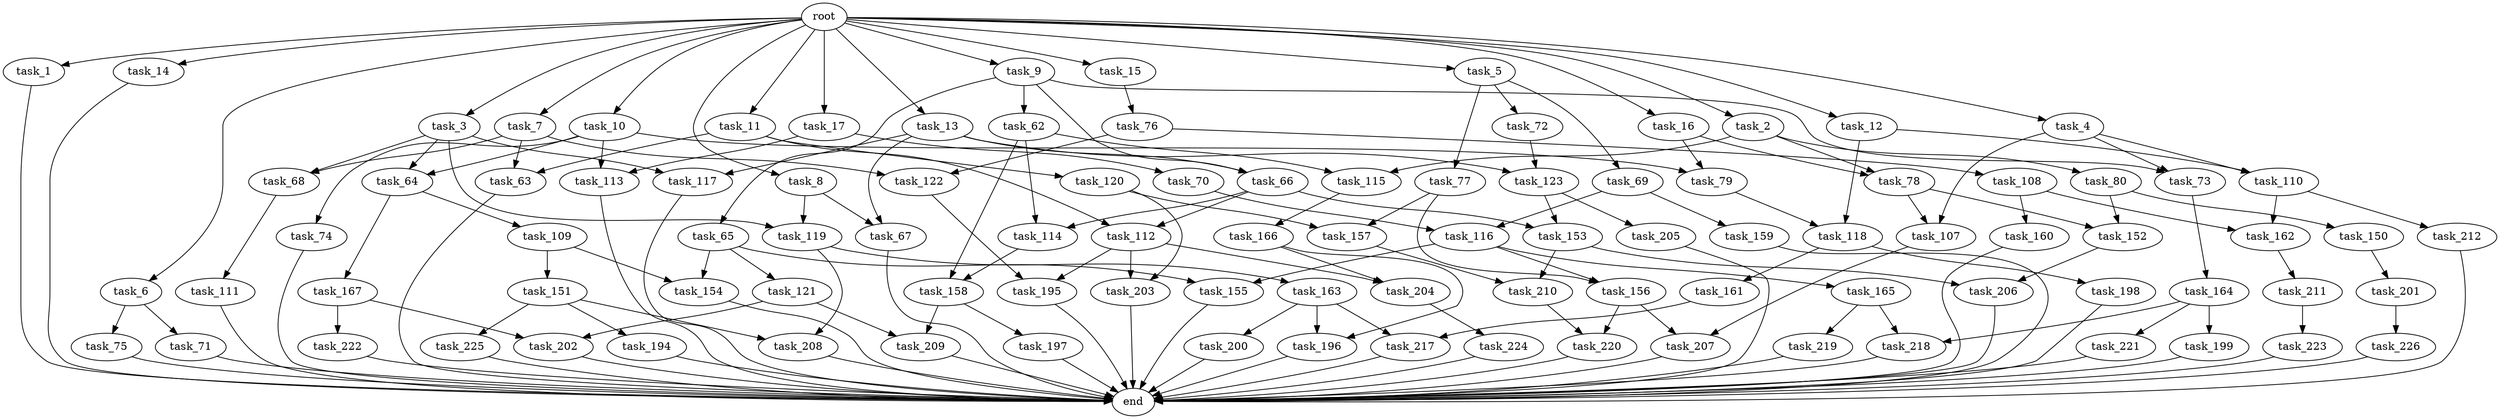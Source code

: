digraph G {
  root [size="0.000000"];
  task_1 [size="102.400000"];
  task_2 [size="102.400000"];
  task_3 [size="102.400000"];
  task_4 [size="102.400000"];
  task_5 [size="102.400000"];
  task_6 [size="102.400000"];
  task_7 [size="102.400000"];
  task_8 [size="102.400000"];
  task_9 [size="102.400000"];
  task_10 [size="102.400000"];
  task_11 [size="102.400000"];
  task_12 [size="102.400000"];
  task_13 [size="102.400000"];
  task_14 [size="102.400000"];
  task_15 [size="102.400000"];
  task_16 [size="102.400000"];
  task_17 [size="102.400000"];
  task_62 [size="13743895347.200001"];
  task_63 [size="17179869184.000000"];
  task_64 [size="111669149696.000000"];
  task_65 [size="13743895347.200001"];
  task_66 [size="83322365542.400009"];
  task_67 [size="73014444032.000000"];
  task_68 [size="55834574848.000000"];
  task_69 [size="13743895347.200001"];
  task_70 [size="3435973836.800000"];
  task_71 [size="21474836480.000000"];
  task_72 [size="13743895347.200001"];
  task_73 [size="68719476736.000000"];
  task_74 [size="69578470195.199997"];
  task_75 [size="21474836480.000000"];
  task_76 [size="13743895347.200001"];
  task_77 [size="13743895347.200001"];
  task_78 [size="127990025420.800003"];
  task_79 [size="155477816115.200012"];
  task_80 [size="42090679500.800003"];
  task_107 [size="62706522521.600006"];
  task_108 [size="54975581388.800003"];
  task_109 [size="69578470195.199997"];
  task_110 [size="140874927308.800018"];
  task_111 [size="85899345920.000000"];
  task_112 [size="17179869184.000000"];
  task_113 [size="73014444032.000000"];
  task_114 [size="68719476736.000000"];
  task_115 [size="97066260889.600006"];
  task_116 [size="15461882265.600000"];
  task_117 [size="111669149696.000000"];
  task_118 [size="127990025420.800003"];
  task_119 [size="45526653337.600006"];
  task_120 [size="3435973836.800000"];
  task_121 [size="42090679500.800003"];
  task_122 [size="68719476736.000000"];
  task_123 [size="91053306675.200012"];
  task_150 [size="69578470195.199997"];
  task_151 [size="21474836480.000000"];
  task_152 [size="77309411328.000000"];
  task_153 [size="35218731827.200005"];
  task_154 [size="63565515980.800003"];
  task_155 [size="45526653337.600006"];
  task_156 [size="73014444032.000000"];
  task_157 [size="124554051584.000000"];
  task_158 [size="85899345920.000000"];
  task_159 [size="7730941132.800000"];
  task_160 [size="3435973836.800000"];
  task_161 [size="85899345920.000000"];
  task_162 [size="45526653337.600006"];
  task_163 [size="3435973836.800000"];
  task_164 [size="69578470195.199997"];
  task_165 [size="3435973836.800000"];
  task_166 [size="69578470195.199997"];
  task_167 [size="69578470195.199997"];
  task_194 [size="3435973836.800000"];
  task_195 [size="49821620633.600006"];
  task_196 [size="17179869184.000000"];
  task_197 [size="30923764531.200001"];
  task_198 [size="85899345920.000000"];
  task_199 [size="3435973836.800000"];
  task_200 [size="3435973836.800000"];
  task_201 [size="85899345920.000000"];
  task_202 [size="58411555225.600006"];
  task_203 [size="62706522521.600006"];
  task_204 [size="21474836480.000000"];
  task_205 [size="21474836480.000000"];
  task_206 [size="17179869184.000000"];
  task_207 [size="99643241267.200012"];
  task_208 [size="6871947673.600000"];
  task_209 [size="85899345920.000000"];
  task_210 [size="21474836480.000000"];
  task_211 [size="42090679500.800003"];
  task_212 [size="42090679500.800003"];
  task_217 [size="6871947673.600000"];
  task_218 [size="24910810316.800003"];
  task_219 [size="21474836480.000000"];
  task_220 [size="68719476736.000000"];
  task_221 [size="3435973836.800000"];
  task_222 [size="3435973836.800000"];
  task_223 [size="85899345920.000000"];
  task_224 [size="21474836480.000000"];
  task_225 [size="3435973836.800000"];
  task_226 [size="54975581388.800003"];
  end [size="0.000000"];

  root -> task_1 [size="1.000000"];
  root -> task_2 [size="1.000000"];
  root -> task_3 [size="1.000000"];
  root -> task_4 [size="1.000000"];
  root -> task_5 [size="1.000000"];
  root -> task_6 [size="1.000000"];
  root -> task_7 [size="1.000000"];
  root -> task_8 [size="1.000000"];
  root -> task_9 [size="1.000000"];
  root -> task_10 [size="1.000000"];
  root -> task_11 [size="1.000000"];
  root -> task_12 [size="1.000000"];
  root -> task_13 [size="1.000000"];
  root -> task_14 [size="1.000000"];
  root -> task_15 [size="1.000000"];
  root -> task_16 [size="1.000000"];
  root -> task_17 [size="1.000000"];
  task_1 -> end [size="1.000000"];
  task_2 -> task_78 [size="411041792.000000"];
  task_2 -> task_80 [size="411041792.000000"];
  task_2 -> task_115 [size="411041792.000000"];
  task_3 -> task_64 [size="411041792.000000"];
  task_3 -> task_68 [size="411041792.000000"];
  task_3 -> task_117 [size="411041792.000000"];
  task_3 -> task_119 [size="411041792.000000"];
  task_4 -> task_73 [size="536870912.000000"];
  task_4 -> task_107 [size="536870912.000000"];
  task_4 -> task_110 [size="536870912.000000"];
  task_5 -> task_69 [size="134217728.000000"];
  task_5 -> task_72 [size="134217728.000000"];
  task_5 -> task_77 [size="134217728.000000"];
  task_6 -> task_71 [size="209715200.000000"];
  task_6 -> task_75 [size="209715200.000000"];
  task_7 -> task_63 [size="134217728.000000"];
  task_7 -> task_68 [size="134217728.000000"];
  task_7 -> task_122 [size="134217728.000000"];
  task_8 -> task_67 [size="33554432.000000"];
  task_8 -> task_119 [size="33554432.000000"];
  task_9 -> task_62 [size="134217728.000000"];
  task_9 -> task_65 [size="134217728.000000"];
  task_9 -> task_66 [size="134217728.000000"];
  task_9 -> task_73 [size="134217728.000000"];
  task_10 -> task_64 [size="679477248.000000"];
  task_10 -> task_74 [size="679477248.000000"];
  task_10 -> task_79 [size="679477248.000000"];
  task_10 -> task_113 [size="679477248.000000"];
  task_11 -> task_63 [size="33554432.000000"];
  task_11 -> task_112 [size="33554432.000000"];
  task_11 -> task_120 [size="33554432.000000"];
  task_12 -> task_110 [size="838860800.000000"];
  task_12 -> task_118 [size="838860800.000000"];
  task_13 -> task_66 [size="679477248.000000"];
  task_13 -> task_67 [size="679477248.000000"];
  task_13 -> task_117 [size="679477248.000000"];
  task_13 -> task_123 [size="679477248.000000"];
  task_14 -> end [size="1.000000"];
  task_15 -> task_76 [size="134217728.000000"];
  task_16 -> task_78 [size="838860800.000000"];
  task_16 -> task_79 [size="838860800.000000"];
  task_17 -> task_70 [size="33554432.000000"];
  task_17 -> task_113 [size="33554432.000000"];
  task_62 -> task_114 [size="536870912.000000"];
  task_62 -> task_115 [size="536870912.000000"];
  task_62 -> task_158 [size="536870912.000000"];
  task_63 -> end [size="1.000000"];
  task_64 -> task_109 [size="679477248.000000"];
  task_64 -> task_167 [size="679477248.000000"];
  task_65 -> task_121 [size="411041792.000000"];
  task_65 -> task_154 [size="411041792.000000"];
  task_65 -> task_155 [size="411041792.000000"];
  task_66 -> task_112 [size="134217728.000000"];
  task_66 -> task_114 [size="134217728.000000"];
  task_66 -> task_153 [size="134217728.000000"];
  task_67 -> end [size="1.000000"];
  task_68 -> task_111 [size="838860800.000000"];
  task_69 -> task_116 [size="75497472.000000"];
  task_69 -> task_159 [size="75497472.000000"];
  task_70 -> task_116 [size="75497472.000000"];
  task_71 -> end [size="1.000000"];
  task_72 -> task_123 [size="209715200.000000"];
  task_73 -> task_164 [size="679477248.000000"];
  task_74 -> end [size="1.000000"];
  task_75 -> end [size="1.000000"];
  task_76 -> task_108 [size="536870912.000000"];
  task_76 -> task_122 [size="536870912.000000"];
  task_77 -> task_156 [size="679477248.000000"];
  task_77 -> task_157 [size="679477248.000000"];
  task_78 -> task_107 [size="75497472.000000"];
  task_78 -> task_152 [size="75497472.000000"];
  task_79 -> task_118 [size="411041792.000000"];
  task_80 -> task_150 [size="679477248.000000"];
  task_80 -> task_152 [size="679477248.000000"];
  task_107 -> task_207 [size="838860800.000000"];
  task_108 -> task_160 [size="33554432.000000"];
  task_108 -> task_162 [size="33554432.000000"];
  task_109 -> task_151 [size="209715200.000000"];
  task_109 -> task_154 [size="209715200.000000"];
  task_110 -> task_162 [size="411041792.000000"];
  task_110 -> task_212 [size="411041792.000000"];
  task_111 -> end [size="1.000000"];
  task_112 -> task_195 [size="75497472.000000"];
  task_112 -> task_203 [size="75497472.000000"];
  task_112 -> task_204 [size="75497472.000000"];
  task_113 -> end [size="1.000000"];
  task_114 -> task_158 [size="301989888.000000"];
  task_115 -> task_166 [size="679477248.000000"];
  task_116 -> task_155 [size="33554432.000000"];
  task_116 -> task_156 [size="33554432.000000"];
  task_116 -> task_165 [size="33554432.000000"];
  task_117 -> end [size="1.000000"];
  task_118 -> task_161 [size="838860800.000000"];
  task_118 -> task_198 [size="838860800.000000"];
  task_119 -> task_163 [size="33554432.000000"];
  task_119 -> task_208 [size="33554432.000000"];
  task_120 -> task_157 [size="536870912.000000"];
  task_120 -> task_203 [size="536870912.000000"];
  task_121 -> task_202 [size="536870912.000000"];
  task_121 -> task_209 [size="536870912.000000"];
  task_122 -> task_195 [size="411041792.000000"];
  task_123 -> task_153 [size="209715200.000000"];
  task_123 -> task_205 [size="209715200.000000"];
  task_150 -> task_201 [size="838860800.000000"];
  task_151 -> task_194 [size="33554432.000000"];
  task_151 -> task_208 [size="33554432.000000"];
  task_151 -> task_225 [size="33554432.000000"];
  task_152 -> task_206 [size="33554432.000000"];
  task_153 -> task_206 [size="134217728.000000"];
  task_153 -> task_210 [size="134217728.000000"];
  task_154 -> end [size="1.000000"];
  task_155 -> end [size="1.000000"];
  task_156 -> task_207 [size="134217728.000000"];
  task_156 -> task_220 [size="134217728.000000"];
  task_157 -> task_210 [size="75497472.000000"];
  task_158 -> task_197 [size="301989888.000000"];
  task_158 -> task_209 [size="301989888.000000"];
  task_159 -> end [size="1.000000"];
  task_160 -> end [size="1.000000"];
  task_161 -> task_217 [size="33554432.000000"];
  task_162 -> task_211 [size="411041792.000000"];
  task_163 -> task_196 [size="33554432.000000"];
  task_163 -> task_200 [size="33554432.000000"];
  task_163 -> task_217 [size="33554432.000000"];
  task_164 -> task_199 [size="33554432.000000"];
  task_164 -> task_218 [size="33554432.000000"];
  task_164 -> task_221 [size="33554432.000000"];
  task_165 -> task_218 [size="209715200.000000"];
  task_165 -> task_219 [size="209715200.000000"];
  task_166 -> task_196 [size="134217728.000000"];
  task_166 -> task_204 [size="134217728.000000"];
  task_167 -> task_202 [size="33554432.000000"];
  task_167 -> task_222 [size="33554432.000000"];
  task_194 -> end [size="1.000000"];
  task_195 -> end [size="1.000000"];
  task_196 -> end [size="1.000000"];
  task_197 -> end [size="1.000000"];
  task_198 -> end [size="1.000000"];
  task_199 -> end [size="1.000000"];
  task_200 -> end [size="1.000000"];
  task_201 -> task_226 [size="536870912.000000"];
  task_202 -> end [size="1.000000"];
  task_203 -> end [size="1.000000"];
  task_204 -> task_224 [size="209715200.000000"];
  task_205 -> end [size="1.000000"];
  task_206 -> end [size="1.000000"];
  task_207 -> end [size="1.000000"];
  task_208 -> end [size="1.000000"];
  task_209 -> end [size="1.000000"];
  task_210 -> task_220 [size="536870912.000000"];
  task_211 -> task_223 [size="838860800.000000"];
  task_212 -> end [size="1.000000"];
  task_217 -> end [size="1.000000"];
  task_218 -> end [size="1.000000"];
  task_219 -> end [size="1.000000"];
  task_220 -> end [size="1.000000"];
  task_221 -> end [size="1.000000"];
  task_222 -> end [size="1.000000"];
  task_223 -> end [size="1.000000"];
  task_224 -> end [size="1.000000"];
  task_225 -> end [size="1.000000"];
  task_226 -> end [size="1.000000"];
}
